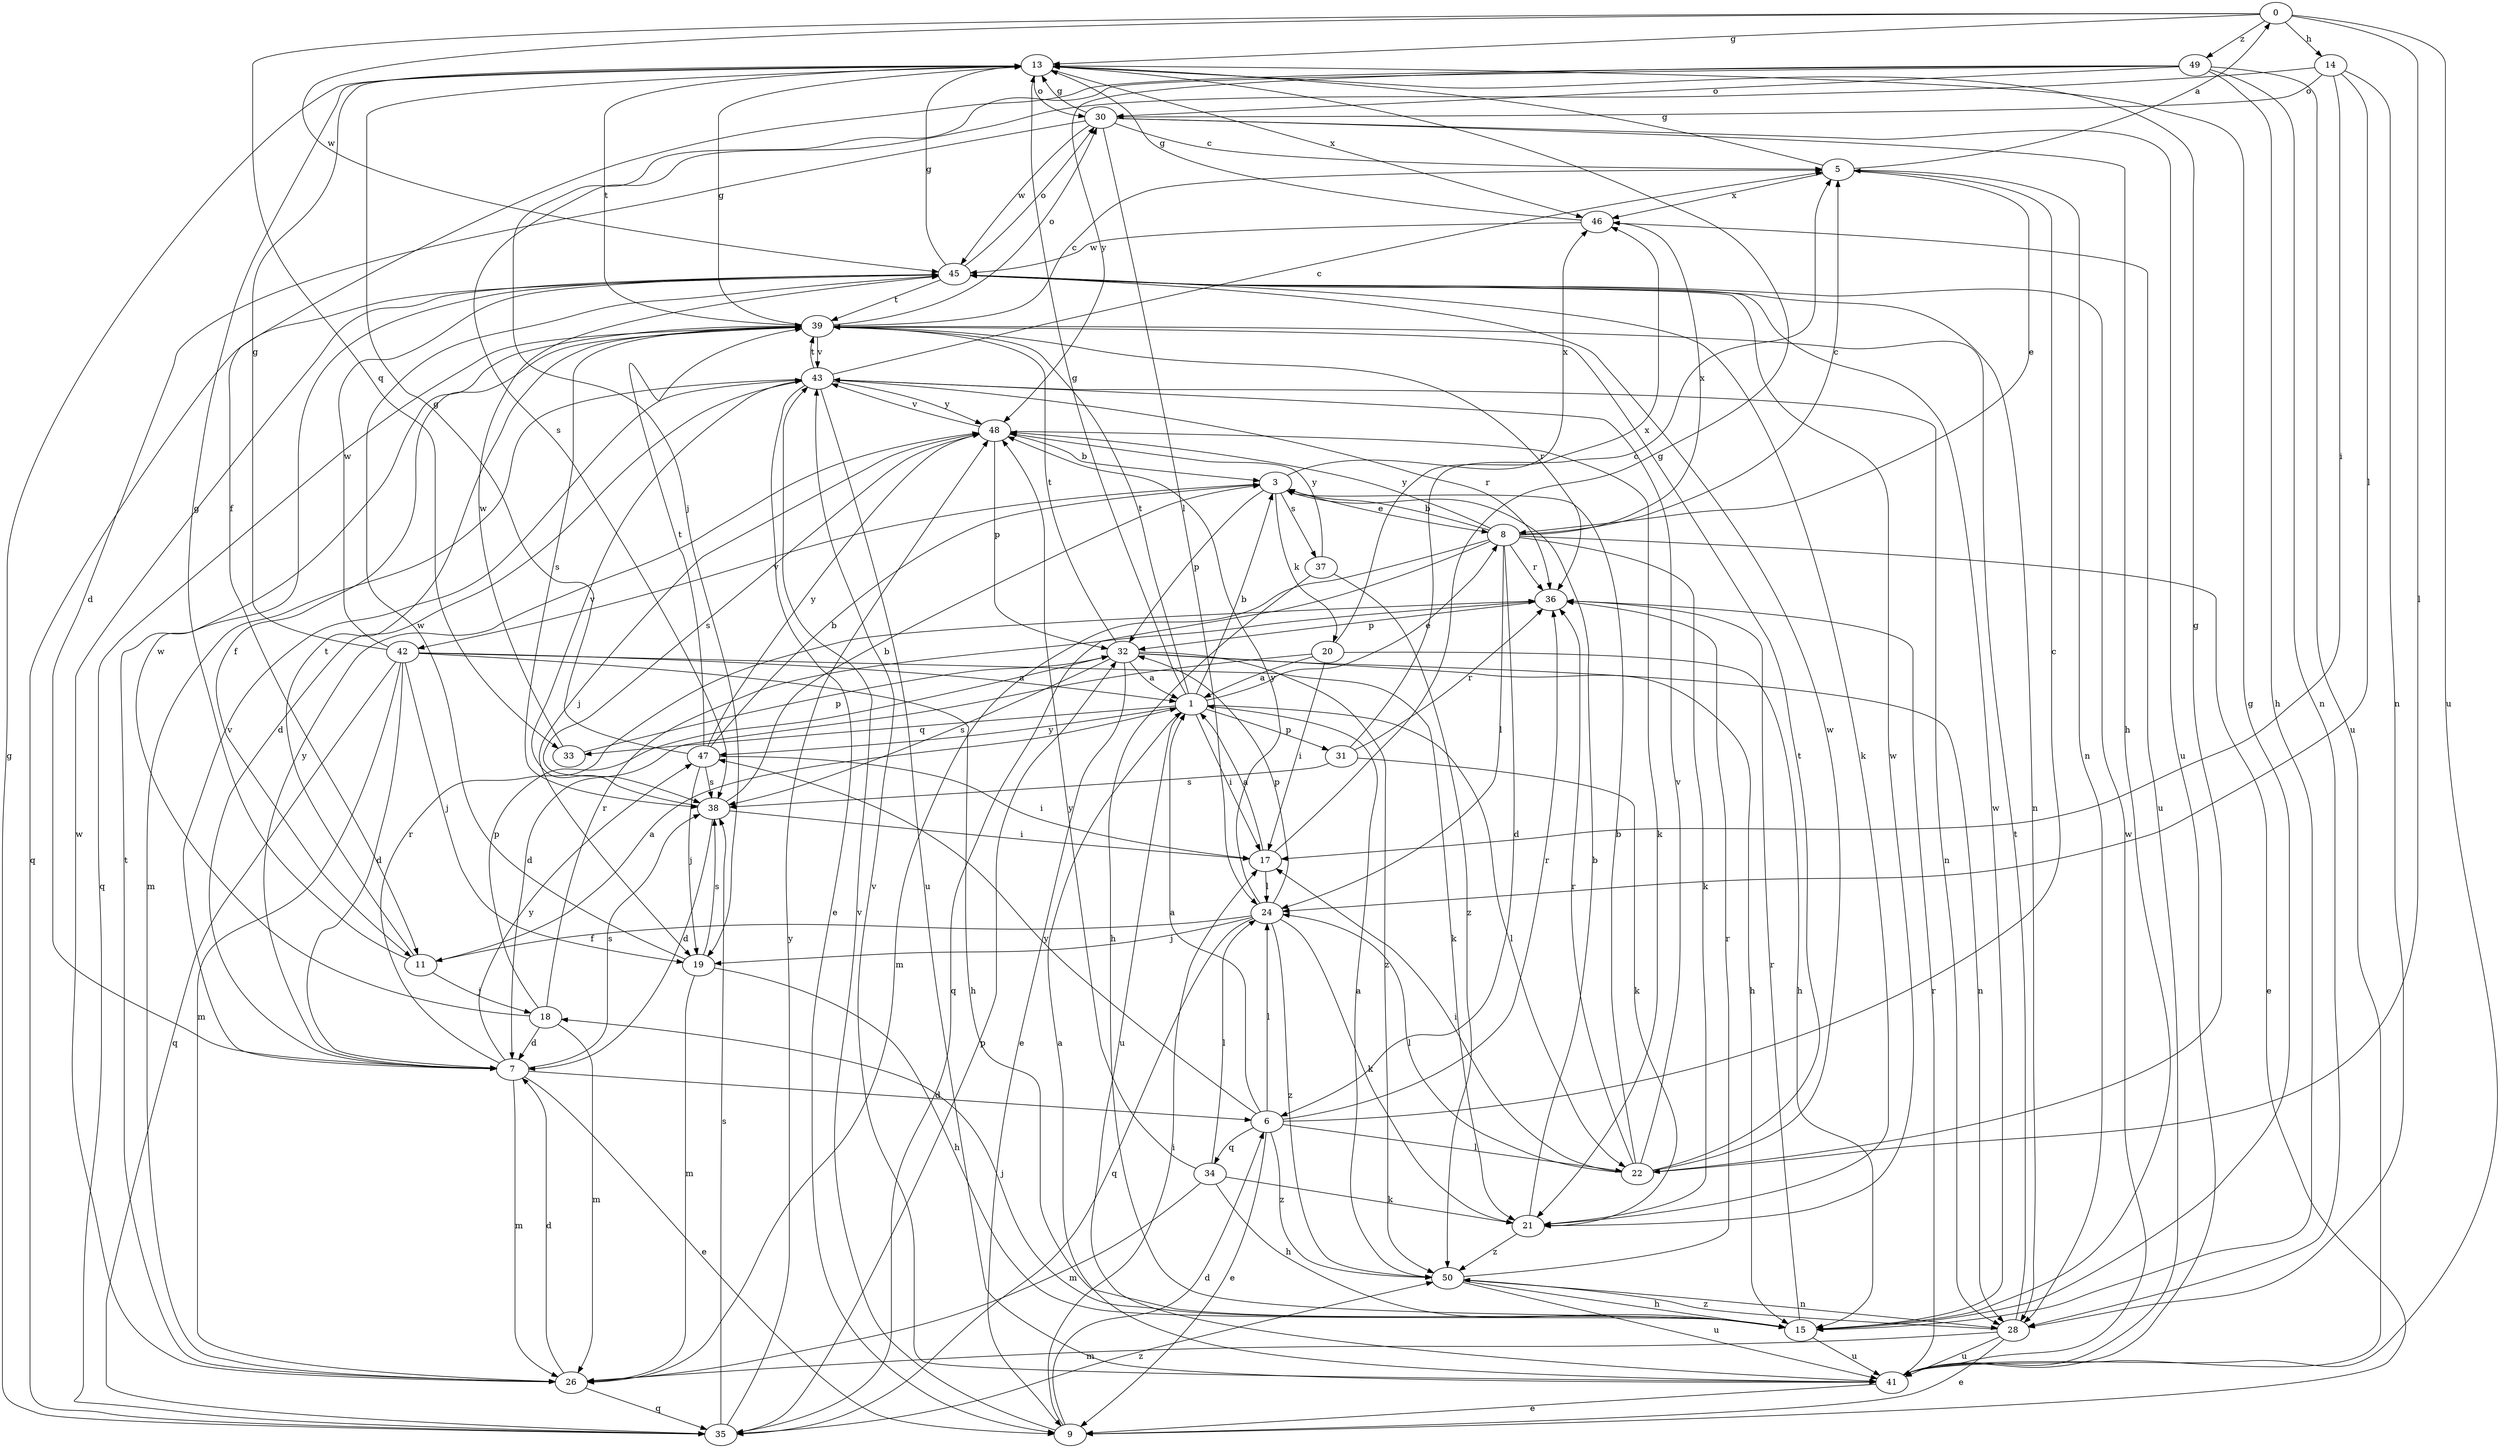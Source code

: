 strict digraph  {
0;
1;
3;
5;
6;
7;
8;
9;
11;
13;
14;
15;
17;
18;
19;
20;
21;
22;
24;
26;
28;
30;
31;
32;
33;
34;
35;
36;
37;
38;
39;
41;
42;
43;
45;
46;
47;
48;
49;
50;
0 -> 13  [label=g];
0 -> 14  [label=h];
0 -> 22  [label=l];
0 -> 33  [label=q];
0 -> 41  [label=u];
0 -> 45  [label=w];
0 -> 49  [label=z];
1 -> 3  [label=b];
1 -> 8  [label=e];
1 -> 13  [label=g];
1 -> 17  [label=i];
1 -> 22  [label=l];
1 -> 31  [label=p];
1 -> 33  [label=q];
1 -> 39  [label=t];
1 -> 41  [label=u];
1 -> 47  [label=y];
3 -> 8  [label=e];
3 -> 20  [label=k];
3 -> 32  [label=p];
3 -> 37  [label=s];
3 -> 42  [label=v];
3 -> 46  [label=x];
5 -> 0  [label=a];
5 -> 8  [label=e];
5 -> 13  [label=g];
5 -> 28  [label=n];
5 -> 46  [label=x];
6 -> 1  [label=a];
6 -> 5  [label=c];
6 -> 9  [label=e];
6 -> 22  [label=l];
6 -> 24  [label=l];
6 -> 34  [label=q];
6 -> 36  [label=r];
6 -> 47  [label=y];
6 -> 50  [label=z];
7 -> 6  [label=d];
7 -> 9  [label=e];
7 -> 26  [label=m];
7 -> 36  [label=r];
7 -> 38  [label=s];
7 -> 43  [label=v];
7 -> 47  [label=y];
7 -> 48  [label=y];
8 -> 3  [label=b];
8 -> 5  [label=c];
8 -> 6  [label=d];
8 -> 9  [label=e];
8 -> 21  [label=k];
8 -> 24  [label=l];
8 -> 26  [label=m];
8 -> 35  [label=q];
8 -> 36  [label=r];
8 -> 46  [label=x];
8 -> 48  [label=y];
9 -> 6  [label=d];
9 -> 17  [label=i];
9 -> 43  [label=v];
11 -> 1  [label=a];
11 -> 13  [label=g];
11 -> 18  [label=j];
11 -> 39  [label=t];
13 -> 30  [label=o];
13 -> 39  [label=t];
13 -> 46  [label=x];
14 -> 17  [label=i];
14 -> 24  [label=l];
14 -> 28  [label=n];
14 -> 30  [label=o];
14 -> 38  [label=s];
15 -> 13  [label=g];
15 -> 18  [label=j];
15 -> 36  [label=r];
15 -> 41  [label=u];
15 -> 45  [label=w];
17 -> 1  [label=a];
17 -> 13  [label=g];
17 -> 24  [label=l];
18 -> 7  [label=d];
18 -> 26  [label=m];
18 -> 32  [label=p];
18 -> 36  [label=r];
18 -> 45  [label=w];
19 -> 15  [label=h];
19 -> 26  [label=m];
19 -> 38  [label=s];
19 -> 45  [label=w];
20 -> 1  [label=a];
20 -> 7  [label=d];
20 -> 15  [label=h];
20 -> 17  [label=i];
20 -> 46  [label=x];
21 -> 3  [label=b];
21 -> 45  [label=w];
21 -> 50  [label=z];
22 -> 3  [label=b];
22 -> 13  [label=g];
22 -> 17  [label=i];
22 -> 24  [label=l];
22 -> 36  [label=r];
22 -> 39  [label=t];
22 -> 43  [label=v];
22 -> 45  [label=w];
24 -> 11  [label=f];
24 -> 19  [label=j];
24 -> 21  [label=k];
24 -> 32  [label=p];
24 -> 35  [label=q];
24 -> 48  [label=y];
24 -> 50  [label=z];
26 -> 7  [label=d];
26 -> 35  [label=q];
26 -> 39  [label=t];
26 -> 45  [label=w];
28 -> 9  [label=e];
28 -> 26  [label=m];
28 -> 39  [label=t];
28 -> 41  [label=u];
28 -> 50  [label=z];
30 -> 5  [label=c];
30 -> 7  [label=d];
30 -> 13  [label=g];
30 -> 15  [label=h];
30 -> 24  [label=l];
30 -> 41  [label=u];
30 -> 45  [label=w];
31 -> 5  [label=c];
31 -> 21  [label=k];
31 -> 36  [label=r];
31 -> 38  [label=s];
32 -> 1  [label=a];
32 -> 9  [label=e];
32 -> 15  [label=h];
32 -> 28  [label=n];
32 -> 38  [label=s];
32 -> 39  [label=t];
32 -> 50  [label=z];
33 -> 32  [label=p];
33 -> 45  [label=w];
34 -> 15  [label=h];
34 -> 21  [label=k];
34 -> 24  [label=l];
34 -> 26  [label=m];
34 -> 48  [label=y];
35 -> 13  [label=g];
35 -> 32  [label=p];
35 -> 38  [label=s];
35 -> 48  [label=y];
35 -> 50  [label=z];
36 -> 32  [label=p];
37 -> 15  [label=h];
37 -> 48  [label=y];
37 -> 50  [label=z];
38 -> 3  [label=b];
38 -> 7  [label=d];
38 -> 17  [label=i];
38 -> 43  [label=v];
39 -> 5  [label=c];
39 -> 11  [label=f];
39 -> 13  [label=g];
39 -> 30  [label=o];
39 -> 35  [label=q];
39 -> 36  [label=r];
39 -> 38  [label=s];
39 -> 43  [label=v];
41 -> 1  [label=a];
41 -> 9  [label=e];
41 -> 36  [label=r];
41 -> 43  [label=v];
41 -> 45  [label=w];
42 -> 1  [label=a];
42 -> 7  [label=d];
42 -> 13  [label=g];
42 -> 15  [label=h];
42 -> 19  [label=j];
42 -> 21  [label=k];
42 -> 26  [label=m];
42 -> 35  [label=q];
42 -> 45  [label=w];
43 -> 5  [label=c];
43 -> 7  [label=d];
43 -> 9  [label=e];
43 -> 26  [label=m];
43 -> 28  [label=n];
43 -> 36  [label=r];
43 -> 39  [label=t];
43 -> 41  [label=u];
43 -> 48  [label=y];
45 -> 13  [label=g];
45 -> 21  [label=k];
45 -> 28  [label=n];
45 -> 30  [label=o];
45 -> 35  [label=q];
45 -> 39  [label=t];
46 -> 13  [label=g];
46 -> 41  [label=u];
46 -> 45  [label=w];
47 -> 3  [label=b];
47 -> 13  [label=g];
47 -> 17  [label=i];
47 -> 19  [label=j];
47 -> 38  [label=s];
47 -> 39  [label=t];
47 -> 48  [label=y];
48 -> 3  [label=b];
48 -> 19  [label=j];
48 -> 21  [label=k];
48 -> 32  [label=p];
48 -> 38  [label=s];
48 -> 43  [label=v];
49 -> 11  [label=f];
49 -> 15  [label=h];
49 -> 19  [label=j];
49 -> 28  [label=n];
49 -> 30  [label=o];
49 -> 41  [label=u];
49 -> 48  [label=y];
50 -> 1  [label=a];
50 -> 15  [label=h];
50 -> 28  [label=n];
50 -> 36  [label=r];
50 -> 41  [label=u];
}

